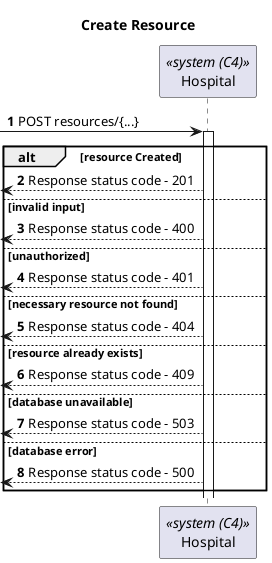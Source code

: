 @startuml Generics

autonumber
skinparam packageStyle rect

title Create Resource

participant "Hospital" as H <<system (C4)>>

-> H: POST resources/{...}

activate H

alt resource Created

  <-- H: Response status code - 201

else invalid input

  <-- H: Response status code - 400

else unauthorized

  <-- H: Response status code - 401

else necessary resource not found

  <-- H: Response status code - 404

else resource already exists

  <-- H: Response status code - 409

else database unavailable

  <-- H: Response status code - 503

else database error

  <-- H: Response status code - 500

end

@enduml